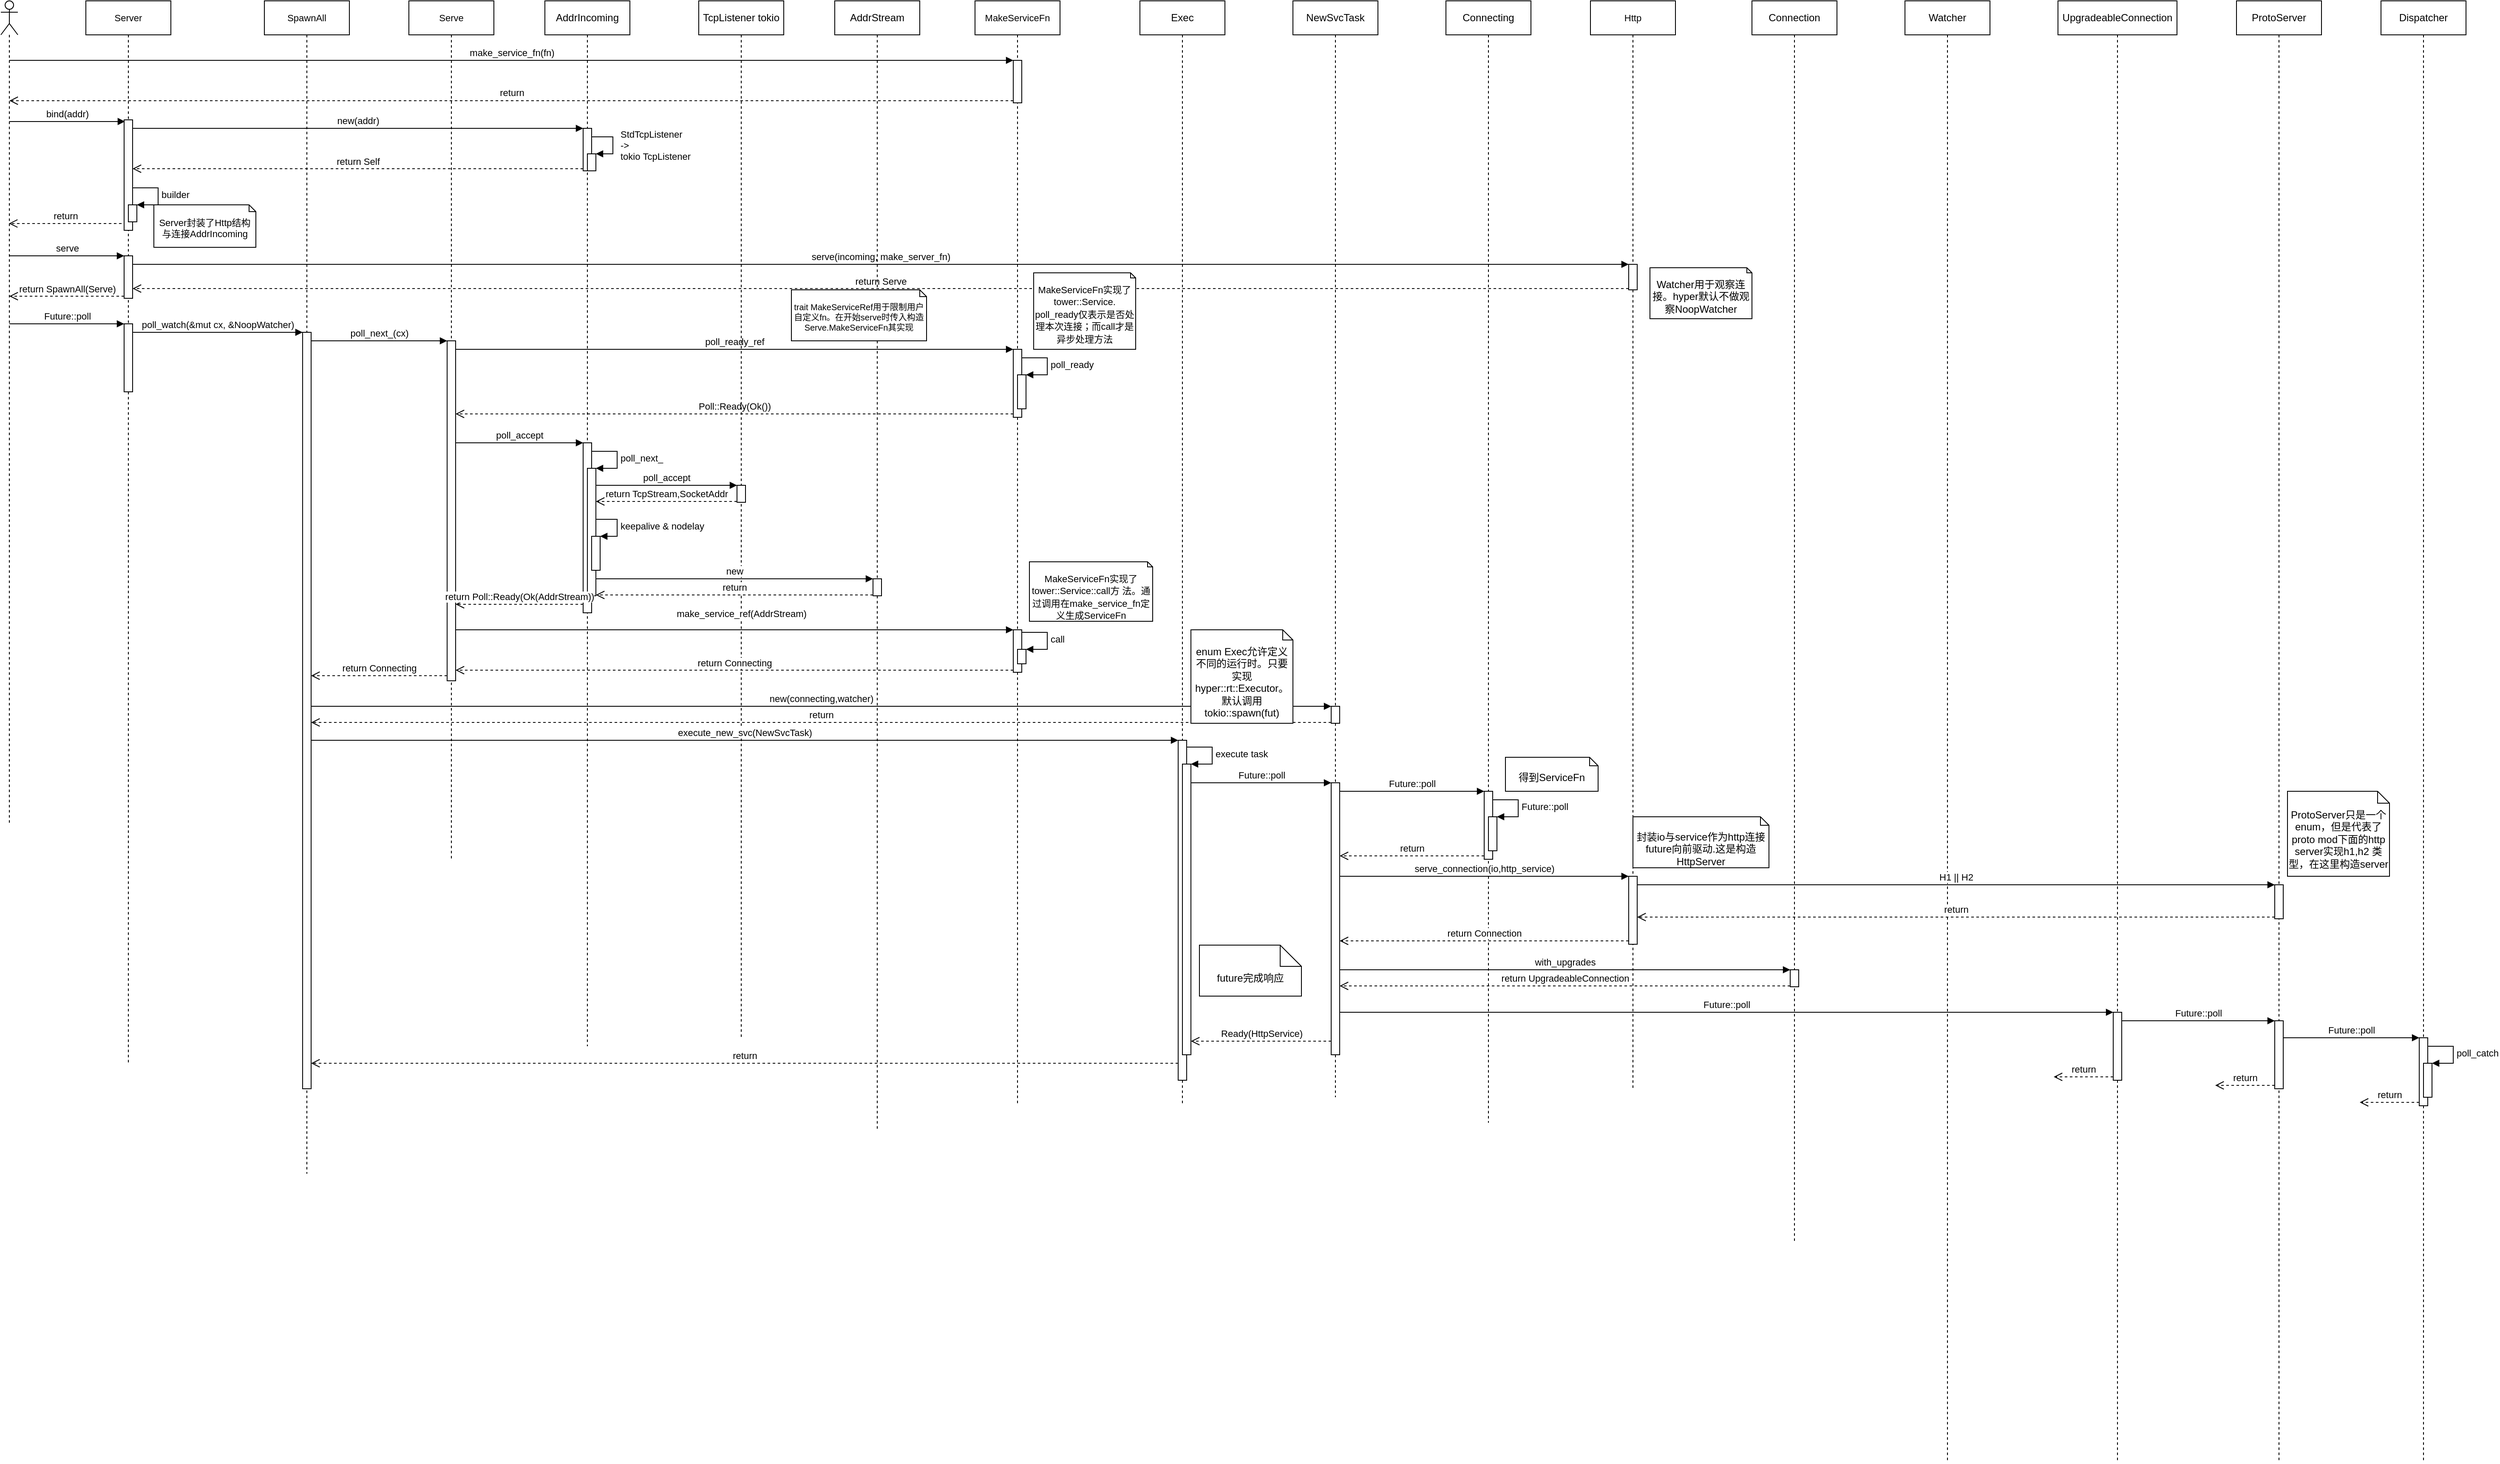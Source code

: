 <mxfile>
    <diagram id="oCb-ytkBVqzT6xUjgBrs" name="Page-2">
        <mxGraphModel dx="1374" dy="800" grid="1" gridSize="10" guides="1" tooltips="1" connect="1" arrows="1" fold="1" page="1" pageScale="1" pageWidth="1169" pageHeight="827" math="0" shadow="0">
            <root>
                <mxCell id="dRojPGxCvYOVLGAY6kEm-0"/>
                <mxCell id="dRojPGxCvYOVLGAY6kEm-1" parent="dRojPGxCvYOVLGAY6kEm-0"/>
                <mxCell id="dRojPGxCvYOVLGAY6kEm-2" value="" style="shape=umlLifeline;participant=umlActor;perimeter=lifelinePerimeter;whiteSpace=wrap;html=1;container=1;collapsible=0;recursiveResize=0;verticalAlign=top;spacingTop=36;outlineConnect=0;labelBackgroundColor=none;gradientColor=none;fontSize=11;" parent="dRojPGxCvYOVLGAY6kEm-1" vertex="1">
                    <mxGeometry x="210" y="100" width="20" height="970" as="geometry"/>
                </mxCell>
                <mxCell id="dRojPGxCvYOVLGAY6kEm-3" value="Server" style="shape=umlLifeline;perimeter=lifelinePerimeter;whiteSpace=wrap;html=1;container=1;collapsible=0;recursiveResize=0;outlineConnect=0;labelBackgroundColor=none;gradientColor=none;fontSize=11;" parent="dRojPGxCvYOVLGAY6kEm-1" vertex="1">
                    <mxGeometry x="310" y="100" width="100" height="1250" as="geometry"/>
                </mxCell>
                <mxCell id="OfOjbEFG_FHaBvVhmR4D-2" value="" style="html=1;points=[];perimeter=orthogonalPerimeter;labelBackgroundColor=none;gradientColor=none;fontSize=11;" parent="dRojPGxCvYOVLGAY6kEm-3" vertex="1">
                    <mxGeometry x="45" y="140" width="10" height="130" as="geometry"/>
                </mxCell>
                <mxCell id="mS8p5u4fLOohdhFD_V5B-0" value="" style="html=1;points=[];perimeter=orthogonalPerimeter;" parent="dRojPGxCvYOVLGAY6kEm-3" vertex="1">
                    <mxGeometry x="50" y="240" width="10" height="20" as="geometry"/>
                </mxCell>
                <mxCell id="mS8p5u4fLOohdhFD_V5B-1" value="builder" style="edgeStyle=orthogonalEdgeStyle;html=1;align=left;spacingLeft=2;endArrow=block;rounded=0;entryX=1;entryY=0;" parent="dRojPGxCvYOVLGAY6kEm-3" target="mS8p5u4fLOohdhFD_V5B-0" edge="1">
                    <mxGeometry relative="1" as="geometry">
                        <mxPoint x="55" y="220" as="sourcePoint"/>
                        <Array as="points">
                            <mxPoint x="85" y="220"/>
                        </Array>
                    </mxGeometry>
                </mxCell>
                <mxCell id="mS8p5u4fLOohdhFD_V5B-4" value="" style="html=1;points=[];perimeter=orthogonalPerimeter;" parent="dRojPGxCvYOVLGAY6kEm-3" vertex="1">
                    <mxGeometry x="45" y="300" width="10" height="50" as="geometry"/>
                </mxCell>
                <mxCell id="mS8p5u4fLOohdhFD_V5B-20" value="" style="html=1;points=[];perimeter=orthogonalPerimeter;" parent="dRojPGxCvYOVLGAY6kEm-3" vertex="1">
                    <mxGeometry x="45" y="380" width="10" height="80" as="geometry"/>
                </mxCell>
                <mxCell id="dRojPGxCvYOVLGAY6kEm-4" value="Serve" style="shape=umlLifeline;perimeter=lifelinePerimeter;whiteSpace=wrap;html=1;container=1;collapsible=0;recursiveResize=0;outlineConnect=0;labelBackgroundColor=none;gradientColor=none;fontSize=11;" parent="dRojPGxCvYOVLGAY6kEm-1" vertex="1">
                    <mxGeometry x="690" y="100" width="100" height="1010" as="geometry"/>
                </mxCell>
                <mxCell id="MAHIR-Wy_wYU9xJvJ6rg-22" value="" style="html=1;points=[];perimeter=orthogonalPerimeter;" parent="dRojPGxCvYOVLGAY6kEm-4" vertex="1">
                    <mxGeometry x="45" y="400" width="10" height="400" as="geometry"/>
                </mxCell>
                <mxCell id="dRojPGxCvYOVLGAY6kEm-5" value="&lt;span style=&quot;font-size: 12px&quot;&gt;AddrIncoming&lt;/span&gt;" style="shape=umlLifeline;perimeter=lifelinePerimeter;whiteSpace=wrap;html=1;container=1;collapsible=0;recursiveResize=0;outlineConnect=0;labelBackgroundColor=none;gradientColor=none;fontSize=11;" parent="dRojPGxCvYOVLGAY6kEm-1" vertex="1">
                    <mxGeometry x="850" y="100" width="100" height="1230" as="geometry"/>
                </mxCell>
                <mxCell id="OfOjbEFG_FHaBvVhmR4D-4" value="" style="html=1;points=[];perimeter=orthogonalPerimeter;labelBackgroundColor=none;gradientColor=none;fontSize=11;" parent="dRojPGxCvYOVLGAY6kEm-5" vertex="1">
                    <mxGeometry x="45" y="150" width="10" height="50" as="geometry"/>
                </mxCell>
                <mxCell id="ZgtLFbo9bCCqQ2sCfoBY-0" value="" style="html=1;points=[];perimeter=orthogonalPerimeter;" parent="dRojPGxCvYOVLGAY6kEm-5" vertex="1">
                    <mxGeometry x="50" y="180" width="10" height="20" as="geometry"/>
                </mxCell>
                <mxCell id="ZgtLFbo9bCCqQ2sCfoBY-1" value="StdTcpListener&lt;br&gt;-&amp;gt;&lt;br&gt;tokio&amp;nbsp;TcpListener" style="edgeStyle=orthogonalEdgeStyle;html=1;align=left;spacingLeft=2;endArrow=block;rounded=0;entryX=1;entryY=0;" parent="dRojPGxCvYOVLGAY6kEm-5" target="ZgtLFbo9bCCqQ2sCfoBY-0" edge="1">
                    <mxGeometry x="0.077" y="5" relative="1" as="geometry">
                        <mxPoint x="55" y="160" as="sourcePoint"/>
                        <Array as="points">
                            <mxPoint x="80" y="160"/>
                        </Array>
                        <mxPoint as="offset"/>
                    </mxGeometry>
                </mxCell>
                <mxCell id="MAHIR-Wy_wYU9xJvJ6rg-32" value="" style="html=1;points=[];perimeter=orthogonalPerimeter;" parent="dRojPGxCvYOVLGAY6kEm-5" vertex="1">
                    <mxGeometry x="45" y="520" width="10" height="200" as="geometry"/>
                </mxCell>
                <mxCell id="MAHIR-Wy_wYU9xJvJ6rg-37" value="" style="html=1;points=[];perimeter=orthogonalPerimeter;" parent="dRojPGxCvYOVLGAY6kEm-5" vertex="1">
                    <mxGeometry x="50" y="550" width="10" height="150" as="geometry"/>
                </mxCell>
                <mxCell id="MAHIR-Wy_wYU9xJvJ6rg-38" value="poll_next_" style="edgeStyle=orthogonalEdgeStyle;html=1;align=left;spacingLeft=2;endArrow=block;rounded=0;entryX=1;entryY=0;" parent="dRojPGxCvYOVLGAY6kEm-5" target="MAHIR-Wy_wYU9xJvJ6rg-37" edge="1">
                    <mxGeometry relative="1" as="geometry">
                        <mxPoint x="55" y="530" as="sourcePoint"/>
                        <Array as="points">
                            <mxPoint x="85" y="530"/>
                        </Array>
                    </mxGeometry>
                </mxCell>
                <mxCell id="1" value="" style="html=1;points=[];perimeter=orthogonalPerimeter;" parent="dRojPGxCvYOVLGAY6kEm-5" vertex="1">
                    <mxGeometry x="55" y="630" width="10" height="40" as="geometry"/>
                </mxCell>
                <mxCell id="2" value="keepalive &amp;amp; nodelay" style="edgeStyle=orthogonalEdgeStyle;html=1;align=left;spacingLeft=2;endArrow=block;rounded=0;entryX=1;entryY=0;" parent="dRojPGxCvYOVLGAY6kEm-5" target="1" edge="1">
                    <mxGeometry relative="1" as="geometry">
                        <mxPoint x="60" y="610" as="sourcePoint"/>
                        <Array as="points">
                            <mxPoint x="85" y="610"/>
                        </Array>
                    </mxGeometry>
                </mxCell>
                <mxCell id="OfOjbEFG_FHaBvVhmR4D-3" value="bind(addr)" style="html=1;verticalAlign=bottom;endArrow=block;fontSize=11;entryX=0.1;entryY=0.015;entryDx=0;entryDy=0;entryPerimeter=0;" parent="dRojPGxCvYOVLGAY6kEm-1" source="dRojPGxCvYOVLGAY6kEm-2" target="OfOjbEFG_FHaBvVhmR4D-2" edge="1">
                    <mxGeometry relative="1" as="geometry">
                        <mxPoint x="219.5" y="248.19" as="sourcePoint"/>
                    </mxGeometry>
                </mxCell>
                <mxCell id="OfOjbEFG_FHaBvVhmR4D-5" value="new(addr)" style="html=1;verticalAlign=bottom;endArrow=block;entryX=0;entryY=0;fontSize=11;" parent="dRojPGxCvYOVLGAY6kEm-1" source="OfOjbEFG_FHaBvVhmR4D-2" target="OfOjbEFG_FHaBvVhmR4D-4" edge="1">
                    <mxGeometry relative="1" as="geometry">
                        <mxPoint x="375" y="250" as="sourcePoint"/>
                    </mxGeometry>
                </mxCell>
                <mxCell id="OfOjbEFG_FHaBvVhmR4D-6" value="return Self" style="html=1;verticalAlign=bottom;endArrow=open;dashed=1;endSize=8;exitX=0;exitY=0.95;fontSize=11;" parent="dRojPGxCvYOVLGAY6kEm-1" source="OfOjbEFG_FHaBvVhmR4D-4" target="OfOjbEFG_FHaBvVhmR4D-2" edge="1">
                    <mxGeometry relative="1" as="geometry">
                        <mxPoint x="375" y="326" as="targetPoint"/>
                    </mxGeometry>
                </mxCell>
                <mxCell id="mS8p5u4fLOohdhFD_V5B-3" value="return" style="html=1;verticalAlign=bottom;endArrow=open;dashed=1;endSize=8;exitX=-0.3;exitY=0.938;exitDx=0;exitDy=0;exitPerimeter=0;" parent="dRojPGxCvYOVLGAY6kEm-1" source="OfOjbEFG_FHaBvVhmR4D-2" edge="1">
                    <mxGeometry relative="1" as="geometry">
                        <mxPoint x="300" y="350" as="sourcePoint"/>
                        <mxPoint x="219.5" y="361.94" as="targetPoint"/>
                    </mxGeometry>
                </mxCell>
                <mxCell id="mS8p5u4fLOohdhFD_V5B-5" value="serve" style="html=1;verticalAlign=bottom;endArrow=block;entryX=0;entryY=0;" parent="dRojPGxCvYOVLGAY6kEm-1" target="mS8p5u4fLOohdhFD_V5B-4" edge="1">
                    <mxGeometry relative="1" as="geometry">
                        <mxPoint x="219.5" y="400" as="sourcePoint"/>
                    </mxGeometry>
                </mxCell>
                <mxCell id="mS8p5u4fLOohdhFD_V5B-6" value="return SpawnAll(Serve)" style="html=1;verticalAlign=bottom;endArrow=open;dashed=1;endSize=8;exitX=0;exitY=0.95;" parent="dRojPGxCvYOVLGAY6kEm-1" source="mS8p5u4fLOohdhFD_V5B-4" target="dRojPGxCvYOVLGAY6kEm-2" edge="1">
                    <mxGeometry relative="1" as="geometry">
                        <mxPoint x="219.5" y="476" as="targetPoint"/>
                    </mxGeometry>
                </mxCell>
                <mxCell id="mS8p5u4fLOohdhFD_V5B-9" value="make_service_fn(fn)" style="html=1;verticalAlign=bottom;endArrow=block;entryX=0;entryY=0;" parent="dRojPGxCvYOVLGAY6kEm-1" source="dRojPGxCvYOVLGAY6kEm-2" target="mS8p5u4fLOohdhFD_V5B-8" edge="1">
                    <mxGeometry relative="1" as="geometry">
                        <mxPoint x="75" y="150" as="sourcePoint"/>
                    </mxGeometry>
                </mxCell>
                <mxCell id="mS8p5u4fLOohdhFD_V5B-10" value="return" style="html=1;verticalAlign=bottom;endArrow=open;dashed=1;endSize=8;exitX=0;exitY=0.95;" parent="dRojPGxCvYOVLGAY6kEm-1" source="mS8p5u4fLOohdhFD_V5B-8" target="dRojPGxCvYOVLGAY6kEm-2" edge="1">
                    <mxGeometry relative="1" as="geometry">
                        <mxPoint x="75" y="226" as="targetPoint"/>
                    </mxGeometry>
                </mxCell>
                <mxCell id="mS8p5u4fLOohdhFD_V5B-13" value="Http" style="shape=umlLifeline;perimeter=lifelinePerimeter;whiteSpace=wrap;html=1;container=1;collapsible=0;recursiveResize=0;outlineConnect=0;labelBackgroundColor=none;gradientColor=none;fontSize=11;" parent="dRojPGxCvYOVLGAY6kEm-1" vertex="1">
                    <mxGeometry x="2080" y="100" width="100" height="1280" as="geometry"/>
                </mxCell>
                <mxCell id="mS8p5u4fLOohdhFD_V5B-17" value="" style="html=1;points=[];perimeter=orthogonalPerimeter;" parent="mS8p5u4fLOohdhFD_V5B-13" vertex="1">
                    <mxGeometry x="45" y="310" width="10" height="30" as="geometry"/>
                </mxCell>
                <mxCell id="ITBKyTdBVjv-53C_xynd-50" value="" style="html=1;points=[];perimeter=orthogonalPerimeter;" parent="mS8p5u4fLOohdhFD_V5B-13" vertex="1">
                    <mxGeometry x="45" y="1030" width="10" height="80" as="geometry"/>
                </mxCell>
                <mxCell id="mS8p5u4fLOohdhFD_V5B-18" value="serve(incoming, make_server_fn)" style="html=1;verticalAlign=bottom;endArrow=block;entryX=0;entryY=0;" parent="dRojPGxCvYOVLGAY6kEm-1" source="mS8p5u4fLOohdhFD_V5B-4" target="mS8p5u4fLOohdhFD_V5B-17" edge="1">
                    <mxGeometry relative="1" as="geometry">
                        <mxPoint x="555" y="410" as="sourcePoint"/>
                    </mxGeometry>
                </mxCell>
                <mxCell id="mS8p5u4fLOohdhFD_V5B-19" value="return Serve" style="html=1;verticalAlign=bottom;endArrow=open;dashed=1;endSize=8;exitX=0;exitY=0.95;" parent="dRojPGxCvYOVLGAY6kEm-1" source="mS8p5u4fLOohdhFD_V5B-17" target="mS8p5u4fLOohdhFD_V5B-4" edge="1">
                    <mxGeometry relative="1" as="geometry">
                        <mxPoint x="555" y="486" as="targetPoint"/>
                    </mxGeometry>
                </mxCell>
                <mxCell id="mS8p5u4fLOohdhFD_V5B-21" value="Future::poll" style="html=1;verticalAlign=bottom;endArrow=block;entryX=0;entryY=0;" parent="dRojPGxCvYOVLGAY6kEm-1" source="dRojPGxCvYOVLGAY6kEm-2" target="mS8p5u4fLOohdhFD_V5B-20" edge="1">
                    <mxGeometry relative="1" as="geometry">
                        <mxPoint x="415" y="480" as="sourcePoint"/>
                    </mxGeometry>
                </mxCell>
                <mxCell id="mS8p5u4fLOohdhFD_V5B-23" value="SpawnAll" style="shape=umlLifeline;perimeter=lifelinePerimeter;whiteSpace=wrap;html=1;container=1;collapsible=0;recursiveResize=0;outlineConnect=0;labelBackgroundColor=none;gradientColor=none;fontSize=11;" parent="dRojPGxCvYOVLGAY6kEm-1" vertex="1">
                    <mxGeometry x="520" y="100" width="100" height="1380" as="geometry"/>
                </mxCell>
                <mxCell id="MAHIR-Wy_wYU9xJvJ6rg-0" value="" style="html=1;points=[];perimeter=orthogonalPerimeter;" parent="mS8p5u4fLOohdhFD_V5B-23" vertex="1">
                    <mxGeometry x="45" y="390" width="10" height="890" as="geometry"/>
                </mxCell>
                <mxCell id="MAHIR-Wy_wYU9xJvJ6rg-1" value="poll_watch(&amp;amp;mut cx, &amp;amp;NoopWatcher)" style="html=1;verticalAlign=bottom;endArrow=block;entryX=0;entryY=0;" parent="dRojPGxCvYOVLGAY6kEm-1" source="mS8p5u4fLOohdhFD_V5B-20" target="MAHIR-Wy_wYU9xJvJ6rg-0" edge="1">
                    <mxGeometry relative="1" as="geometry">
                        <mxPoint x="875" y="490" as="sourcePoint"/>
                    </mxGeometry>
                </mxCell>
                <mxCell id="MAHIR-Wy_wYU9xJvJ6rg-20" value="Watcher用于观察连接。hyper默认不做观察NoopWatcher" style="shape=note2;boundedLbl=1;whiteSpace=wrap;html=1;size=6;verticalAlign=top;align=center;" parent="dRojPGxCvYOVLGAY6kEm-1" vertex="1">
                    <mxGeometry x="2150" y="414" width="120" height="60" as="geometry"/>
                </mxCell>
                <mxCell id="MAHIR-Wy_wYU9xJvJ6rg-23" value="poll_next_(cx)" style="html=1;verticalAlign=bottom;endArrow=block;entryX=0;entryY=0;" parent="dRojPGxCvYOVLGAY6kEm-1" source="MAHIR-Wy_wYU9xJvJ6rg-0" target="MAHIR-Wy_wYU9xJvJ6rg-22" edge="1">
                    <mxGeometry relative="1" as="geometry">
                        <mxPoint x="665" y="500" as="sourcePoint"/>
                    </mxGeometry>
                </mxCell>
                <mxCell id="MAHIR-Wy_wYU9xJvJ6rg-26" value="poll_ready_ref" style="html=1;verticalAlign=bottom;endArrow=block;entryX=0;entryY=0;" parent="dRojPGxCvYOVLGAY6kEm-1" source="MAHIR-Wy_wYU9xJvJ6rg-22" target="MAHIR-Wy_wYU9xJvJ6rg-25" edge="1">
                    <mxGeometry relative="1" as="geometry">
                        <mxPoint x="825" y="510" as="sourcePoint"/>
                    </mxGeometry>
                </mxCell>
                <mxCell id="MAHIR-Wy_wYU9xJvJ6rg-27" value="Poll::Ready(Ok())" style="html=1;verticalAlign=bottom;endArrow=open;dashed=1;endSize=8;exitX=0;exitY=0.95;" parent="dRojPGxCvYOVLGAY6kEm-1" source="MAHIR-Wy_wYU9xJvJ6rg-25" target="MAHIR-Wy_wYU9xJvJ6rg-22" edge="1">
                    <mxGeometry relative="1" as="geometry">
                        <mxPoint x="825" y="586" as="targetPoint"/>
                    </mxGeometry>
                </mxCell>
                <mxCell id="MAHIR-Wy_wYU9xJvJ6rg-33" value="poll_accept" style="html=1;verticalAlign=bottom;endArrow=block;entryX=0;entryY=0;" parent="dRojPGxCvYOVLGAY6kEm-1" source="MAHIR-Wy_wYU9xJvJ6rg-22" target="MAHIR-Wy_wYU9xJvJ6rg-32" edge="1">
                    <mxGeometry relative="1" as="geometry">
                        <mxPoint x="1014" y="620" as="sourcePoint"/>
                    </mxGeometry>
                </mxCell>
                <mxCell id="MAHIR-Wy_wYU9xJvJ6rg-39" value="TcpListener tokio" style="shape=umlLifeline;perimeter=lifelinePerimeter;whiteSpace=wrap;html=1;container=1;collapsible=0;recursiveResize=0;outlineConnect=0;" parent="dRojPGxCvYOVLGAY6kEm-1" vertex="1">
                    <mxGeometry x="1031" y="100" width="100" height="1220" as="geometry"/>
                </mxCell>
                <mxCell id="MAHIR-Wy_wYU9xJvJ6rg-40" value="" style="html=1;points=[];perimeter=orthogonalPerimeter;" parent="MAHIR-Wy_wYU9xJvJ6rg-39" vertex="1">
                    <mxGeometry x="45" y="570" width="10" height="20" as="geometry"/>
                </mxCell>
                <mxCell id="MAHIR-Wy_wYU9xJvJ6rg-41" value="poll_accept" style="html=1;verticalAlign=bottom;endArrow=block;entryX=0;entryY=0;" parent="dRojPGxCvYOVLGAY6kEm-1" source="MAHIR-Wy_wYU9xJvJ6rg-37" target="MAHIR-Wy_wYU9xJvJ6rg-40" edge="1">
                    <mxGeometry relative="1" as="geometry">
                        <mxPoint x="1006" y="660" as="sourcePoint"/>
                    </mxGeometry>
                </mxCell>
                <mxCell id="MAHIR-Wy_wYU9xJvJ6rg-42" value="return TcpStream,SocketAddr" style="html=1;verticalAlign=bottom;endArrow=open;dashed=1;endSize=8;exitX=0;exitY=0.95;" parent="dRojPGxCvYOVLGAY6kEm-1" source="MAHIR-Wy_wYU9xJvJ6rg-40" target="MAHIR-Wy_wYU9xJvJ6rg-37" edge="1">
                    <mxGeometry relative="1" as="geometry">
                        <mxPoint x="1006" y="736" as="targetPoint"/>
                    </mxGeometry>
                </mxCell>
                <mxCell id="MAHIR-Wy_wYU9xJvJ6rg-34" value="return Poll::Ready(Ok(AddrStream))" style="html=1;verticalAlign=bottom;endArrow=open;dashed=1;endSize=8;exitX=0;exitY=0.95;" parent="dRojPGxCvYOVLGAY6kEm-1" source="MAHIR-Wy_wYU9xJvJ6rg-32" target="MAHIR-Wy_wYU9xJvJ6rg-22" edge="1">
                    <mxGeometry relative="1" as="geometry">
                        <mxPoint x="1014" y="696" as="targetPoint"/>
                    </mxGeometry>
                </mxCell>
                <mxCell id="3" value="AddrStream" style="shape=umlLifeline;perimeter=lifelinePerimeter;whiteSpace=wrap;html=1;container=1;collapsible=0;recursiveResize=0;outlineConnect=0;" parent="dRojPGxCvYOVLGAY6kEm-1" vertex="1">
                    <mxGeometry x="1191" y="100" width="100" height="1330" as="geometry"/>
                </mxCell>
                <mxCell id="ITBKyTdBVjv-53C_xynd-6" value="" style="html=1;points=[];perimeter=orthogonalPerimeter;" parent="3" vertex="1">
                    <mxGeometry x="45" y="680" width="10" height="20" as="geometry"/>
                </mxCell>
                <mxCell id="ITBKyTdBVjv-53C_xynd-7" value="new" style="html=1;verticalAlign=bottom;endArrow=block;entryX=0;entryY=0;" parent="dRojPGxCvYOVLGAY6kEm-1" source="MAHIR-Wy_wYU9xJvJ6rg-37" target="ITBKyTdBVjv-53C_xynd-6" edge="1">
                    <mxGeometry relative="1" as="geometry">
                        <mxPoint x="1166" y="780" as="sourcePoint"/>
                    </mxGeometry>
                </mxCell>
                <mxCell id="ITBKyTdBVjv-53C_xynd-8" value="return" style="html=1;verticalAlign=bottom;endArrow=open;dashed=1;endSize=8;exitX=0;exitY=0.95;" parent="dRojPGxCvYOVLGAY6kEm-1" source="ITBKyTdBVjv-53C_xynd-6" target="MAHIR-Wy_wYU9xJvJ6rg-37" edge="1">
                    <mxGeometry relative="1" as="geometry">
                        <mxPoint x="1166" y="856" as="targetPoint"/>
                    </mxGeometry>
                </mxCell>
                <mxCell id="ITBKyTdBVjv-53C_xynd-9" value="" style="group" parent="dRojPGxCvYOVLGAY6kEm-1" vertex="1" connectable="0">
                    <mxGeometry x="1356" y="100" width="220" height="1300" as="geometry"/>
                </mxCell>
                <mxCell id="mS8p5u4fLOohdhFD_V5B-7" value="MakeServiceFn" style="shape=umlLifeline;perimeter=lifelinePerimeter;whiteSpace=wrap;html=1;container=1;collapsible=0;recursiveResize=0;outlineConnect=0;labelBackgroundColor=none;gradientColor=none;fontSize=11;" parent="ITBKyTdBVjv-53C_xynd-9" vertex="1">
                    <mxGeometry width="100" height="1300" as="geometry"/>
                </mxCell>
                <mxCell id="mS8p5u4fLOohdhFD_V5B-8" value="" style="html=1;points=[];perimeter=orthogonalPerimeter;" parent="mS8p5u4fLOohdhFD_V5B-7" vertex="1">
                    <mxGeometry x="45" y="70" width="10" height="50" as="geometry"/>
                </mxCell>
                <mxCell id="MAHIR-Wy_wYU9xJvJ6rg-25" value="" style="html=1;points=[];perimeter=orthogonalPerimeter;" parent="mS8p5u4fLOohdhFD_V5B-7" vertex="1">
                    <mxGeometry x="45" y="410" width="10" height="80" as="geometry"/>
                </mxCell>
                <mxCell id="MAHIR-Wy_wYU9xJvJ6rg-28" value="" style="html=1;points=[];perimeter=orthogonalPerimeter;" parent="mS8p5u4fLOohdhFD_V5B-7" vertex="1">
                    <mxGeometry x="50" y="440" width="10" height="40" as="geometry"/>
                </mxCell>
                <mxCell id="MAHIR-Wy_wYU9xJvJ6rg-29" value="poll_ready" style="edgeStyle=orthogonalEdgeStyle;html=1;align=left;spacingLeft=2;endArrow=block;rounded=0;entryX=1;entryY=0;" parent="mS8p5u4fLOohdhFD_V5B-7" target="MAHIR-Wy_wYU9xJvJ6rg-28" edge="1">
                    <mxGeometry relative="1" as="geometry">
                        <mxPoint x="55" y="420" as="sourcePoint"/>
                        <Array as="points">
                            <mxPoint x="85" y="420"/>
                        </Array>
                    </mxGeometry>
                </mxCell>
                <mxCell id="ITBKyTdBVjv-53C_xynd-10" value="" style="html=1;points=[];perimeter=orthogonalPerimeter;" parent="mS8p5u4fLOohdhFD_V5B-7" vertex="1">
                    <mxGeometry x="45" y="740" width="10" height="50" as="geometry"/>
                </mxCell>
                <mxCell id="ITBKyTdBVjv-53C_xynd-17" value="" style="html=1;points=[];perimeter=orthogonalPerimeter;" parent="mS8p5u4fLOohdhFD_V5B-7" vertex="1">
                    <mxGeometry x="50" y="763" width="10" height="17" as="geometry"/>
                </mxCell>
                <mxCell id="ITBKyTdBVjv-53C_xynd-18" value="call" style="edgeStyle=orthogonalEdgeStyle;html=1;align=left;spacingLeft=2;endArrow=block;rounded=0;entryX=1;entryY=0;" parent="mS8p5u4fLOohdhFD_V5B-7" target="ITBKyTdBVjv-53C_xynd-17" edge="1">
                    <mxGeometry relative="1" as="geometry">
                        <mxPoint x="55" y="743" as="sourcePoint"/>
                        <Array as="points">
                            <mxPoint x="85" y="743"/>
                        </Array>
                    </mxGeometry>
                </mxCell>
                <mxCell id="MAHIR-Wy_wYU9xJvJ6rg-31" value="&lt;span style=&quot;font-size: 11px&quot;&gt;MakeServiceFn实现了tower::Service. poll_ready仅表示是否处理本次连接；而call才是异步处理方法&lt;/span&gt;" style="shape=note2;boundedLbl=1;whiteSpace=wrap;html=1;size=6;verticalAlign=top;align=center;" parent="ITBKyTdBVjv-53C_xynd-9" vertex="1">
                    <mxGeometry x="69" y="320" width="120" height="90" as="geometry"/>
                </mxCell>
                <mxCell id="ITBKyTdBVjv-53C_xynd-19" value="&lt;span style=&quot;font-size: 11px&quot;&gt;MakeServiceFn实现了tower::Service::call方 法。&lt;/span&gt;&lt;span style=&quot;font-size: 11px&quot;&gt;通过调用在make_service_fn定义生成ServiceFn&lt;/span&gt;" style="shape=note2;boundedLbl=1;whiteSpace=wrap;html=1;size=6;verticalAlign=top;align=center;" parent="ITBKyTdBVjv-53C_xynd-9" vertex="1">
                    <mxGeometry x="64" y="660" width="145" height="70" as="geometry"/>
                </mxCell>
                <mxCell id="ITBKyTdBVjv-53C_xynd-11" value="make_service_ref(AddrStream)" style="html=1;verticalAlign=bottom;endArrow=block;entryX=0;entryY=0;" parent="dRojPGxCvYOVLGAY6kEm-1" source="MAHIR-Wy_wYU9xJvJ6rg-22" target="ITBKyTdBVjv-53C_xynd-10" edge="1">
                    <mxGeometry x="0.023" y="10" relative="1" as="geometry">
                        <mxPoint x="1545" y="840" as="sourcePoint"/>
                        <mxPoint as="offset"/>
                    </mxGeometry>
                </mxCell>
                <mxCell id="ITBKyTdBVjv-53C_xynd-12" value="return&amp;nbsp;Connecting" style="html=1;verticalAlign=bottom;endArrow=open;dashed=1;endSize=8;exitX=0;exitY=0.95;" parent="dRojPGxCvYOVLGAY6kEm-1" source="ITBKyTdBVjv-53C_xynd-10" target="MAHIR-Wy_wYU9xJvJ6rg-22" edge="1">
                    <mxGeometry relative="1" as="geometry">
                        <mxPoint x="1520" y="916" as="targetPoint"/>
                    </mxGeometry>
                </mxCell>
                <mxCell id="ITBKyTdBVjv-53C_xynd-22" value="return&amp;nbsp;Connecting" style="html=1;verticalAlign=bottom;endArrow=open;dashed=1;endSize=8;exitX=0;exitY=0.985;exitDx=0;exitDy=0;exitPerimeter=0;" parent="dRojPGxCvYOVLGAY6kEm-1" source="MAHIR-Wy_wYU9xJvJ6rg-22" target="MAHIR-Wy_wYU9xJvJ6rg-0" edge="1">
                    <mxGeometry relative="1" as="geometry">
                        <mxPoint x="270" y="940" as="targetPoint"/>
                        <mxPoint x="1115" y="940" as="sourcePoint"/>
                    </mxGeometry>
                </mxCell>
                <mxCell id="ITBKyTdBVjv-53C_xynd-23" value="NewSvcTask" style="shape=umlLifeline;perimeter=lifelinePerimeter;whiteSpace=wrap;html=1;container=1;collapsible=0;recursiveResize=0;outlineConnect=0;" parent="dRojPGxCvYOVLGAY6kEm-1" vertex="1">
                    <mxGeometry x="1730" y="100" width="100" height="1290" as="geometry"/>
                </mxCell>
                <mxCell id="ITBKyTdBVjv-53C_xynd-24" value="" style="html=1;points=[];perimeter=orthogonalPerimeter;" parent="ITBKyTdBVjv-53C_xynd-23" vertex="1">
                    <mxGeometry x="45" y="830" width="10" height="20" as="geometry"/>
                </mxCell>
                <mxCell id="ITBKyTdBVjv-53C_xynd-36" value="" style="html=1;points=[];perimeter=orthogonalPerimeter;" parent="ITBKyTdBVjv-53C_xynd-23" vertex="1">
                    <mxGeometry x="45" y="920" width="10" height="320" as="geometry"/>
                </mxCell>
                <mxCell id="ITBKyTdBVjv-53C_xynd-25" value="new(connecting,watcher)" style="html=1;verticalAlign=bottom;endArrow=block;entryX=0;entryY=0;" parent="dRojPGxCvYOVLGAY6kEm-1" source="MAHIR-Wy_wYU9xJvJ6rg-0" target="ITBKyTdBVjv-53C_xynd-24" edge="1">
                    <mxGeometry relative="1" as="geometry">
                        <mxPoint x="1585" y="930" as="sourcePoint"/>
                    </mxGeometry>
                </mxCell>
                <mxCell id="ITBKyTdBVjv-53C_xynd-26" value="return" style="html=1;verticalAlign=bottom;endArrow=open;dashed=1;endSize=8;exitX=0;exitY=0.95;" parent="dRojPGxCvYOVLGAY6kEm-1" source="ITBKyTdBVjv-53C_xynd-24" target="MAHIR-Wy_wYU9xJvJ6rg-0" edge="1">
                    <mxGeometry relative="1" as="geometry">
                        <mxPoint x="1585" y="1006" as="targetPoint"/>
                    </mxGeometry>
                </mxCell>
                <mxCell id="ITBKyTdBVjv-53C_xynd-29" value="execute_new_svc(NewSvcTask)" style="html=1;verticalAlign=bottom;endArrow=block;entryX=0;entryY=0;" parent="dRojPGxCvYOVLGAY6kEm-1" source="MAHIR-Wy_wYU9xJvJ6rg-0" target="ITBKyTdBVjv-53C_xynd-28" edge="1">
                    <mxGeometry relative="1" as="geometry">
                        <mxPoint x="1785" y="970" as="sourcePoint"/>
                    </mxGeometry>
                </mxCell>
                <mxCell id="ITBKyTdBVjv-53C_xynd-30" value="return" style="html=1;verticalAlign=bottom;endArrow=open;dashed=1;endSize=8;exitX=0;exitY=0.95;" parent="dRojPGxCvYOVLGAY6kEm-1" source="ITBKyTdBVjv-53C_xynd-28" target="MAHIR-Wy_wYU9xJvJ6rg-0" edge="1">
                    <mxGeometry relative="1" as="geometry">
                        <mxPoint x="1730" y="1041" as="targetPoint"/>
                    </mxGeometry>
                </mxCell>
                <mxCell id="ITBKyTdBVjv-53C_xynd-35" value="" style="group" parent="dRojPGxCvYOVLGAY6kEm-1" vertex="1" connectable="0">
                    <mxGeometry x="1550" y="100" width="190" height="1300" as="geometry"/>
                </mxCell>
                <mxCell id="ITBKyTdBVjv-53C_xynd-27" value="Exec" style="shape=umlLifeline;perimeter=lifelinePerimeter;whiteSpace=wrap;html=1;container=1;collapsible=0;recursiveResize=0;outlineConnect=0;" parent="ITBKyTdBVjv-53C_xynd-35" vertex="1">
                    <mxGeometry width="100" height="1300" as="geometry"/>
                </mxCell>
                <mxCell id="ITBKyTdBVjv-53C_xynd-28" value="" style="html=1;points=[];perimeter=orthogonalPerimeter;" parent="ITBKyTdBVjv-53C_xynd-27" vertex="1">
                    <mxGeometry x="45" y="870" width="10" height="400" as="geometry"/>
                </mxCell>
                <mxCell id="ITBKyTdBVjv-53C_xynd-31" value="" style="html=1;points=[];perimeter=orthogonalPerimeter;" parent="ITBKyTdBVjv-53C_xynd-27" vertex="1">
                    <mxGeometry x="50" y="898" width="10" height="342" as="geometry"/>
                </mxCell>
                <mxCell id="ITBKyTdBVjv-53C_xynd-32" value="execute task" style="edgeStyle=orthogonalEdgeStyle;html=1;align=left;spacingLeft=2;endArrow=block;rounded=0;entryX=1;entryY=0;" parent="ITBKyTdBVjv-53C_xynd-27" target="ITBKyTdBVjv-53C_xynd-31" edge="1">
                    <mxGeometry relative="1" as="geometry">
                        <mxPoint x="55" y="878" as="sourcePoint"/>
                        <Array as="points">
                            <mxPoint x="85" y="878"/>
                        </Array>
                    </mxGeometry>
                </mxCell>
                <mxCell id="ITBKyTdBVjv-53C_xynd-34" value="enum Exec允许定义不同的运行时。只要实现hyper::rt::Executor。默认调用tokio::spawn(fut)" style="shape=note2;boundedLbl=1;whiteSpace=wrap;html=1;size=12;verticalAlign=top;align=center;" parent="ITBKyTdBVjv-53C_xynd-35" vertex="1">
                    <mxGeometry x="60" y="740" width="120" height="110" as="geometry"/>
                </mxCell>
                <mxCell id="ITBKyTdBVjv-53C_xynd-58" value="future完成响应" style="shape=note2;boundedLbl=1;whiteSpace=wrap;html=1;size=25;verticalAlign=top;align=center;" parent="ITBKyTdBVjv-53C_xynd-35" vertex="1">
                    <mxGeometry x="70" y="1111" width="120" height="60" as="geometry"/>
                </mxCell>
                <mxCell id="ITBKyTdBVjv-53C_xynd-37" value="Future::poll" style="html=1;verticalAlign=bottom;endArrow=block;entryX=0;entryY=0;" parent="dRojPGxCvYOVLGAY6kEm-1" source="ITBKyTdBVjv-53C_xynd-31" target="ITBKyTdBVjv-53C_xynd-36" edge="1">
                    <mxGeometry relative="1" as="geometry">
                        <mxPoint x="1745" y="1020" as="sourcePoint"/>
                    </mxGeometry>
                </mxCell>
                <mxCell id="ITBKyTdBVjv-53C_xynd-38" value="Ready(HttpService)" style="html=1;verticalAlign=bottom;endArrow=open;dashed=1;endSize=8;exitX=0;exitY=0.95;" parent="dRojPGxCvYOVLGAY6kEm-1" source="ITBKyTdBVjv-53C_xynd-36" target="ITBKyTdBVjv-53C_xynd-31" edge="1">
                    <mxGeometry relative="1" as="geometry">
                        <mxPoint x="1745" y="1096" as="targetPoint"/>
                    </mxGeometry>
                </mxCell>
                <mxCell id="ITBKyTdBVjv-53C_xynd-39" value="Connecting" style="shape=umlLifeline;perimeter=lifelinePerimeter;whiteSpace=wrap;html=1;container=1;collapsible=0;recursiveResize=0;outlineConnect=0;" parent="dRojPGxCvYOVLGAY6kEm-1" vertex="1">
                    <mxGeometry x="1910" y="100" width="100" height="1320" as="geometry"/>
                </mxCell>
                <mxCell id="ITBKyTdBVjv-53C_xynd-40" value="" style="html=1;points=[];perimeter=orthogonalPerimeter;" parent="ITBKyTdBVjv-53C_xynd-39" vertex="1">
                    <mxGeometry x="45" y="930" width="10" height="80" as="geometry"/>
                </mxCell>
                <mxCell id="ITBKyTdBVjv-53C_xynd-45" value="" style="html=1;points=[];perimeter=orthogonalPerimeter;" parent="ITBKyTdBVjv-53C_xynd-39" vertex="1">
                    <mxGeometry x="50" y="960" width="10" height="40" as="geometry"/>
                </mxCell>
                <mxCell id="ITBKyTdBVjv-53C_xynd-46" value="Future::poll" style="edgeStyle=orthogonalEdgeStyle;html=1;align=left;spacingLeft=2;endArrow=block;rounded=0;entryX=1;entryY=0;" parent="ITBKyTdBVjv-53C_xynd-39" target="ITBKyTdBVjv-53C_xynd-45" edge="1">
                    <mxGeometry relative="1" as="geometry">
                        <mxPoint x="55" y="940" as="sourcePoint"/>
                        <Array as="points">
                            <mxPoint x="85" y="940"/>
                        </Array>
                    </mxGeometry>
                </mxCell>
                <mxCell id="ITBKyTdBVjv-53C_xynd-41" value="Future::poll" style="html=1;verticalAlign=bottom;endArrow=block;entryX=0;entryY=0;" parent="dRojPGxCvYOVLGAY6kEm-1" source="ITBKyTdBVjv-53C_xynd-36" target="ITBKyTdBVjv-53C_xynd-40" edge="1">
                    <mxGeometry relative="1" as="geometry">
                        <mxPoint x="1885" y="1030" as="sourcePoint"/>
                    </mxGeometry>
                </mxCell>
                <mxCell id="ITBKyTdBVjv-53C_xynd-49" value="得到ServiceFn" style="shape=note2;boundedLbl=1;whiteSpace=wrap;html=1;size=10;verticalAlign=top;align=center;" parent="dRojPGxCvYOVLGAY6kEm-1" vertex="1">
                    <mxGeometry x="1980" y="990" width="109" height="40" as="geometry"/>
                </mxCell>
                <mxCell id="ITBKyTdBVjv-53C_xynd-42" value="return" style="html=1;verticalAlign=bottom;endArrow=open;dashed=1;endSize=8;exitX=0;exitY=0.95;" parent="dRojPGxCvYOVLGAY6kEm-1" source="ITBKyTdBVjv-53C_xynd-40" target="ITBKyTdBVjv-53C_xynd-36" edge="1">
                    <mxGeometry relative="1" as="geometry">
                        <mxPoint x="1885" y="1106" as="targetPoint"/>
                    </mxGeometry>
                </mxCell>
                <mxCell id="ITBKyTdBVjv-53C_xynd-51" value="serve_connection(io,http_service)" style="html=1;verticalAlign=bottom;endArrow=block;entryX=0;entryY=0;" parent="dRojPGxCvYOVLGAY6kEm-1" source="ITBKyTdBVjv-53C_xynd-36" target="ITBKyTdBVjv-53C_xynd-50" edge="1">
                    <mxGeometry relative="1" as="geometry">
                        <mxPoint x="2055" y="1130" as="sourcePoint"/>
                    </mxGeometry>
                </mxCell>
                <mxCell id="ITBKyTdBVjv-53C_xynd-52" value="return Connection" style="html=1;verticalAlign=bottom;endArrow=open;dashed=1;endSize=8;exitX=0;exitY=0.95;" parent="dRojPGxCvYOVLGAY6kEm-1" source="ITBKyTdBVjv-53C_xynd-50" target="ITBKyTdBVjv-53C_xynd-36" edge="1">
                    <mxGeometry relative="1" as="geometry">
                        <mxPoint x="2055" y="1206" as="targetPoint"/>
                    </mxGeometry>
                </mxCell>
                <mxCell id="ITBKyTdBVjv-53C_xynd-53" value="Connection" style="shape=umlLifeline;perimeter=lifelinePerimeter;whiteSpace=wrap;html=1;container=1;collapsible=0;recursiveResize=0;outlineConnect=0;" parent="dRojPGxCvYOVLGAY6kEm-1" vertex="1">
                    <mxGeometry x="2270" y="100" width="100" height="1460" as="geometry"/>
                </mxCell>
                <mxCell id="ITBKyTdBVjv-53C_xynd-54" value="" style="html=1;points=[];perimeter=orthogonalPerimeter;" parent="ITBKyTdBVjv-53C_xynd-53" vertex="1">
                    <mxGeometry x="45" y="1140" width="10" height="20" as="geometry"/>
                </mxCell>
                <mxCell id="ITBKyTdBVjv-53C_xynd-55" value="with_upgrades" style="html=1;verticalAlign=bottom;endArrow=block;entryX=0;entryY=0;" parent="dRojPGxCvYOVLGAY6kEm-1" source="ITBKyTdBVjv-53C_xynd-36" target="ITBKyTdBVjv-53C_xynd-54" edge="1">
                    <mxGeometry relative="1" as="geometry">
                        <mxPoint x="2245" y="1240" as="sourcePoint"/>
                    </mxGeometry>
                </mxCell>
                <mxCell id="ITBKyTdBVjv-53C_xynd-57" value="Watcher" style="shape=umlLifeline;perimeter=lifelinePerimeter;whiteSpace=wrap;html=1;container=1;collapsible=0;recursiveResize=0;outlineConnect=0;" parent="dRojPGxCvYOVLGAY6kEm-1" vertex="1">
                    <mxGeometry x="2450" y="100" width="100" height="1720" as="geometry"/>
                </mxCell>
                <mxCell id="jcsDFhaGNLPGVL7Bmvbt-3" value="UpgradeableConnection" style="shape=umlLifeline;perimeter=lifelinePerimeter;whiteSpace=wrap;html=1;container=1;collapsible=0;recursiveResize=0;outlineConnect=0;" parent="dRojPGxCvYOVLGAY6kEm-1" vertex="1">
                    <mxGeometry x="2630" y="100" width="140" height="1720" as="geometry"/>
                </mxCell>
                <mxCell id="jcsDFhaGNLPGVL7Bmvbt-4" value="" style="html=1;points=[];perimeter=orthogonalPerimeter;" parent="jcsDFhaGNLPGVL7Bmvbt-3" vertex="1">
                    <mxGeometry x="65" y="1190" width="10" height="80" as="geometry"/>
                </mxCell>
                <mxCell id="jcsDFhaGNLPGVL7Bmvbt-6" value="return" style="html=1;verticalAlign=bottom;endArrow=open;dashed=1;endSize=8;exitX=0;exitY=0.95;" parent="jcsDFhaGNLPGVL7Bmvbt-3" source="jcsDFhaGNLPGVL7Bmvbt-4" edge="1">
                    <mxGeometry relative="1" as="geometry">
                        <mxPoint x="-5" y="1266" as="targetPoint"/>
                    </mxGeometry>
                </mxCell>
                <mxCell id="ITBKyTdBVjv-53C_xynd-56" value="return&amp;nbsp;UpgradeableConnection" style="html=1;verticalAlign=bottom;endArrow=open;dashed=1;endSize=8;exitX=0;exitY=0.95;" parent="dRojPGxCvYOVLGAY6kEm-1" source="ITBKyTdBVjv-53C_xynd-54" target="ITBKyTdBVjv-53C_xynd-36" edge="1">
                    <mxGeometry relative="1" as="geometry">
                        <mxPoint x="2245" y="1316" as="targetPoint"/>
                    </mxGeometry>
                </mxCell>
                <mxCell id="jcsDFhaGNLPGVL7Bmvbt-5" value="Future::poll" style="html=1;verticalAlign=bottom;endArrow=block;entryX=0;entryY=0;" parent="dRojPGxCvYOVLGAY6kEm-1" source="ITBKyTdBVjv-53C_xynd-36" target="jcsDFhaGNLPGVL7Bmvbt-4" edge="1">
                    <mxGeometry relative="1" as="geometry">
                        <mxPoint x="2625" y="1290" as="sourcePoint"/>
                    </mxGeometry>
                </mxCell>
                <mxCell id="jcsDFhaGNLPGVL7Bmvbt-7" value="ProtoServer" style="shape=umlLifeline;perimeter=lifelinePerimeter;whiteSpace=wrap;html=1;container=1;collapsible=0;recursiveResize=0;outlineConnect=0;" parent="dRojPGxCvYOVLGAY6kEm-1" vertex="1">
                    <mxGeometry x="2840" y="100" width="100" height="1720" as="geometry"/>
                </mxCell>
                <mxCell id="jcsDFhaGNLPGVL7Bmvbt-8" value="" style="html=1;points=[];perimeter=orthogonalPerimeter;" parent="jcsDFhaGNLPGVL7Bmvbt-7" vertex="1">
                    <mxGeometry x="45" y="1040" width="10" height="40" as="geometry"/>
                </mxCell>
                <mxCell id="jcsDFhaGNLPGVL7Bmvbt-15" value="" style="html=1;points=[];perimeter=orthogonalPerimeter;" parent="jcsDFhaGNLPGVL7Bmvbt-7" vertex="1">
                    <mxGeometry x="45" y="1200" width="10" height="80" as="geometry"/>
                </mxCell>
                <mxCell id="jcsDFhaGNLPGVL7Bmvbt-17" value="return" style="html=1;verticalAlign=bottom;endArrow=open;dashed=1;endSize=8;exitX=0;exitY=0.95;" parent="jcsDFhaGNLPGVL7Bmvbt-7" source="jcsDFhaGNLPGVL7Bmvbt-15" edge="1">
                    <mxGeometry relative="1" as="geometry">
                        <mxPoint x="-25" y="1276" as="targetPoint"/>
                    </mxGeometry>
                </mxCell>
                <mxCell id="jcsDFhaGNLPGVL7Bmvbt-9" value="H1 || H2" style="html=1;verticalAlign=bottom;endArrow=block;entryX=0;entryY=0;" parent="dRojPGxCvYOVLGAY6kEm-1" source="ITBKyTdBVjv-53C_xynd-50" target="jcsDFhaGNLPGVL7Bmvbt-8" edge="1">
                    <mxGeometry relative="1" as="geometry">
                        <mxPoint x="2815" y="1150" as="sourcePoint"/>
                    </mxGeometry>
                </mxCell>
                <mxCell id="jcsDFhaGNLPGVL7Bmvbt-10" value="return" style="html=1;verticalAlign=bottom;endArrow=open;dashed=1;endSize=8;exitX=0;exitY=0.95;" parent="dRojPGxCvYOVLGAY6kEm-1" source="jcsDFhaGNLPGVL7Bmvbt-8" target="ITBKyTdBVjv-53C_xynd-50" edge="1">
                    <mxGeometry relative="1" as="geometry">
                        <mxPoint x="2815" y="1226" as="targetPoint"/>
                    </mxGeometry>
                </mxCell>
                <mxCell id="jcsDFhaGNLPGVL7Bmvbt-11" value="ProtoServer只是一个enum，但是代表了proto mod下面的http server实现h1,h2 类型，在这里构造server" style="shape=note2;boundedLbl=1;whiteSpace=wrap;html=1;size=14;verticalAlign=top;align=center;" parent="dRojPGxCvYOVLGAY6kEm-1" vertex="1">
                    <mxGeometry x="2900" y="1030" width="120" height="100" as="geometry"/>
                </mxCell>
                <mxCell id="jcsDFhaGNLPGVL7Bmvbt-16" value="Future::poll" style="html=1;verticalAlign=bottom;endArrow=block;entryX=0;entryY=0;" parent="dRojPGxCvYOVLGAY6kEm-1" source="jcsDFhaGNLPGVL7Bmvbt-4" target="jcsDFhaGNLPGVL7Bmvbt-15" edge="1">
                    <mxGeometry relative="1" as="geometry">
                        <mxPoint x="2815" y="1300" as="sourcePoint"/>
                    </mxGeometry>
                </mxCell>
                <mxCell id="jcsDFhaGNLPGVL7Bmvbt-18" value="Dispatcher" style="shape=umlLifeline;perimeter=lifelinePerimeter;whiteSpace=wrap;html=1;container=1;collapsible=0;recursiveResize=0;outlineConnect=0;" parent="dRojPGxCvYOVLGAY6kEm-1" vertex="1">
                    <mxGeometry x="3010" y="100" width="100" height="1720" as="geometry"/>
                </mxCell>
                <mxCell id="jcsDFhaGNLPGVL7Bmvbt-22" value="" style="html=1;points=[];perimeter=orthogonalPerimeter;" parent="jcsDFhaGNLPGVL7Bmvbt-18" vertex="1">
                    <mxGeometry x="45" y="1220" width="10" height="80" as="geometry"/>
                </mxCell>
                <mxCell id="jcsDFhaGNLPGVL7Bmvbt-24" value="return" style="html=1;verticalAlign=bottom;endArrow=open;dashed=1;endSize=8;exitX=0;exitY=0.95;" parent="jcsDFhaGNLPGVL7Bmvbt-18" source="jcsDFhaGNLPGVL7Bmvbt-22" edge="1">
                    <mxGeometry relative="1" as="geometry">
                        <mxPoint x="-25" y="1296" as="targetPoint"/>
                    </mxGeometry>
                </mxCell>
                <mxCell id="jcsDFhaGNLPGVL7Bmvbt-25" value="" style="html=1;points=[];perimeter=orthogonalPerimeter;" parent="jcsDFhaGNLPGVL7Bmvbt-18" vertex="1">
                    <mxGeometry x="50" y="1250" width="10" height="40" as="geometry"/>
                </mxCell>
                <mxCell id="jcsDFhaGNLPGVL7Bmvbt-26" value="poll_catch" style="edgeStyle=orthogonalEdgeStyle;html=1;align=left;spacingLeft=2;endArrow=block;rounded=0;entryX=1;entryY=0;" parent="jcsDFhaGNLPGVL7Bmvbt-18" target="jcsDFhaGNLPGVL7Bmvbt-25" edge="1">
                    <mxGeometry relative="1" as="geometry">
                        <mxPoint x="55" y="1230" as="sourcePoint"/>
                        <Array as="points">
                            <mxPoint x="85" y="1230"/>
                        </Array>
                    </mxGeometry>
                </mxCell>
                <mxCell id="jcsDFhaGNLPGVL7Bmvbt-23" value="Future::poll" style="html=1;verticalAlign=bottom;endArrow=block;entryX=0;entryY=0;" parent="dRojPGxCvYOVLGAY6kEm-1" source="jcsDFhaGNLPGVL7Bmvbt-15" target="jcsDFhaGNLPGVL7Bmvbt-22" edge="1">
                    <mxGeometry relative="1" as="geometry">
                        <mxPoint x="2985" y="1320" as="sourcePoint"/>
                    </mxGeometry>
                </mxCell>
                <mxCell id="6" value="Server封装了Http结构与连接AddrIncoming" style="shape=note2;boundedLbl=1;whiteSpace=wrap;html=1;size=8;verticalAlign=top;align=center;fontSize=11;" parent="dRojPGxCvYOVLGAY6kEm-1" vertex="1">
                    <mxGeometry x="390" y="340" width="120" height="50" as="geometry"/>
                </mxCell>
                <mxCell id="19" value="trait MakeServiceRef用于限制用户自定义fn。在开始serve时传入构造Serve.MakeServiceFn其实现" style="shape=note2;boundedLbl=1;whiteSpace=wrap;html=1;size=8;verticalAlign=top;align=center;fontSize=10;" parent="dRojPGxCvYOVLGAY6kEm-1" vertex="1">
                    <mxGeometry x="1140" y="440" width="159" height="60" as="geometry"/>
                </mxCell>
                <mxCell id="20" value="封装io与service作为http连接future向前驱动.这是构造HttpServer" style="shape=note2;boundedLbl=1;whiteSpace=wrap;html=1;size=10;verticalAlign=top;align=center;" vertex="1" parent="dRojPGxCvYOVLGAY6kEm-1">
                    <mxGeometry x="2130" y="1060" width="160" height="60" as="geometry"/>
                </mxCell>
            </root>
        </mxGraphModel>
    </diagram>
</mxfile>